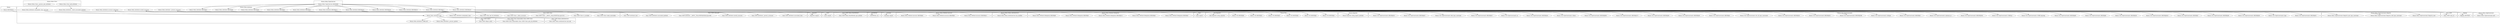 digraph {
graph [overlap=false]
subgraph cluster_warnings {
	label="warnings";
	"warnings::import";
}
subgraph cluster_Moose_Exporter {
	label="Moose::Exporter";
	"Moose::Exporter::setup_import_methods";
}
subgraph cluster_Class_MOP_Mixin_HasMethods {
	label="Class::MOP::Mixin::HasMethods";
	"Class::MOP::Mixin::HasMethods::get_method";
}
subgraph cluster_Moose_Util_TypeConstraints {
	label="Moose::Util::TypeConstraints";
	"Moose::Util::TypeConstraints::BEGIN@39";
	"Moose::Util::TypeConstraints::BEGIN@38";
	"Moose::Util::TypeConstraints::BEGIN@7";
	"Moose::Util::TypeConstraints::BEGIN@619";
	"Moose::Util::TypeConstraints::BEGIN@28";
	"Moose::Util::TypeConstraints::BEGIN@6";
	"Moose::Util::TypeConstraints::BEGIN@65";
	"Moose::Util::TypeConstraints::CORE:regcomp";
	"Moose::Util::TypeConstraints::CORE:qr";
	"Moose::Util::TypeConstraints::BEGIN@592";
	"Moose::Util::TypeConstraints::optimize_as";
	"Moose::Util::TypeConstraints::BEGIN@5";
	"Moose::Util::TypeConstraints::subtype";
	"Moose::Util::TypeConstraints::BEGIN@598";
	"Moose::Util::TypeConstraints::BEGIN@35";
	"Moose::Util::TypeConstraints::BEGIN@33";
	"Moose::Util::TypeConstraints::list_all_type_constraints";
	"Moose::Util::TypeConstraints::BEGIN@4";
	"Moose::Util::TypeConstraints::BEGIN@30";
	"Moose::Util::TypeConstraints::BEGIN@36";
	"Moose::Util::TypeConstraints::BEGIN@572";
	"Moose::Util::TypeConstraints::BEGIN@603";
	"Moose::Util::TypeConstraints::where";
	"Moose::Util::TypeConstraints::BEGIN@34";
	"Moose::Util::TypeConstraints::as";
	"Moose::Util::TypeConstraints::BEGIN@37";
	"Moose::Util::TypeConstraints::find_type_constraint";
	"Moose::Util::TypeConstraints::BEGIN@32";
	"Moose::Util::TypeConstraints::BEGIN@29";
	"Moose::Util::TypeConstraints::BEGIN@31";
	"Moose::Util::TypeConstraints::type";
}
subgraph cluster_Moose {
	label="Moose";
	"Moose::BEGIN@20";
}
subgraph cluster_Moose_Meta_TypeConstraint_Registry {
	label="Moose::Meta::TypeConstraint::Registry";
	"Moose::Meta::TypeConstraint::Registry::new";
	"Moose::Meta::TypeConstraint::Registry::add_type_constraint";
	"Moose::Meta::TypeConstraint::Registry::get_type_constraint";
}
subgraph cluster_Moose_Meta_Mixin_AttributeCore {
	label="Moose::Meta::Mixin::AttributeCore";
	"Moose::Meta::Mixin::AttributeCore::has_handles";
}
subgraph cluster_UNIVERSAL {
	label="UNIVERSAL";
	"UNIVERSAL::isa";
}
subgraph cluster_Moose_Meta_Class {
	label="Moose::Meta::Class";
	"Moose::Meta::Class::_process_new_attribute";
	"Moose::Meta::Class::add_attribute";
}
subgraph cluster_Sub_Exporter {
	label="Sub::Exporter";
	"Sub::Exporter::setup_exporter";
}
subgraph cluster_Class_MOP_Object {
	label="Class::MOP::Object";
	"Class::MOP::Object::meta";
}
subgraph cluster_base {
	label="base";
	"base::import";
}
subgraph cluster_strict {
	label="strict";
	"strict::import";
}
subgraph cluster_Moose_Util {
	label="Moose::Util";
	"Moose::Util::BEGIN@7";
	"Moose::Util::BEGIN@3";
	"Moose::Util::BEGIN@9";
	"Moose::Util::BEGIN@4";
	"Moose::Util::BEGIN@6";
	"Moose::Util::BEGIN@8";
}
subgraph cluster_Class_MOP_Class {
	label="Class::MOP::Class";
	"Class::MOP::Class::is_mutable";
	"Class::MOP::Class::get_all_attributes";
	"Class::MOP::Class::__ANON__[Class/MOP/Class.pm:515]";
	"Class::MOP::Class::make_immutable";
	"Class::MOP::Class::_inline_accessors";
}
subgraph cluster_Class_MOP {
	label="Class::MOP";
	"Class::MOP::class_of";
}
subgraph cluster_Regexp {
	label="Regexp";
	"Regexp::DESTROY";
}
subgraph cluster_Exporter {
	label="Exporter";
	"Exporter::import";
}
subgraph cluster_Class_MOP_Class_Immutable_Class_MOP_Class {
	label="Class::MOP::Class::Immutable::Class::MOP::Class";
	"Class::MOP::Class::Immutable::Class::MOP::Class::get_all_attributes";
}
subgraph cluster_Class_MOP_Attribute {
	label="Class::MOP::Attribute";
	"Class::MOP::Attribute::_process_accessors";
	"Class::MOP::Attribute::__ANON__[Class/MOP/Attribute.pm:340]";
	"Class::MOP::Attribute::install_accessors";
	"Class::MOP::Attribute::new";
	"Class::MOP::Attribute::associated_methods";
	"Class::MOP::Attribute::associated_class";
}
subgraph cluster_Class_MOP_Mixin_AttributeCore {
	label="Class::MOP::Mixin::AttributeCore";
	"Class::MOP::Mixin::AttributeCore::init_arg";
}
subgraph cluster_Moose_Meta_Attribute {
	label="Moose::Meta::Attribute";
	"Moose::Meta::Attribute::BEGIN@7";
	"Moose::Meta::Attribute::_process_options";
	"Moose::Meta::Attribute::BEGIN@4";
	"Moose::Meta::Attribute::new";
	"Moose::Meta::Attribute::_process_accessors";
	"Moose::Meta::Attribute::BEGIN@9";
	"Moose::Meta::Attribute::CORE:sort";
	"Moose::Meta::Attribute::BEGIN@5";
	"Moose::Meta::Attribute::BEGIN@15";
	"Moose::Meta::Attribute::BEGIN@8";
	"Moose::Meta::Attribute::install_accessors";
	"Moose::Meta::Attribute::BEGIN@16";
	"Moose::Meta::Attribute::BEGIN@20";
	"Moose::Meta::Attribute::interpolate_class";
	"Moose::Meta::Attribute::accessor_metaclass";
	"Moose::Meta::Attribute::BEGIN@10";
	"Moose::Meta::Attribute::interpolate_class_and_new";
	"Moose::Meta::Attribute::BEGIN@17";
	"Moose::Meta::Attribute::_check_associated_methods";
	"Moose::Meta::Attribute::BEGIN@18";
}
subgraph cluster_Moose_Meta_Method_Accessor {
	label="Moose::Meta::Method::Accessor";
	"Moose::Meta::Method::Accessor::BEGIN@11";
	"Moose::Meta::Method::Accessor::BEGIN@4";
	"Moose::Meta::Method::Accessor::BEGIN@5";
}
subgraph cluster_Moose_Meta_TypeConstraint {
	label="Moose::Meta::TypeConstraint";
	"Moose::Meta::TypeConstraint::new";
}
subgraph cluster_Moose_Meta_Method_Delegation {
	label="Moose::Meta::Method::Delegation";
	"Moose::Meta::Method::Delegation::BEGIN@8";
	"Moose::Meta::Method::Delegation::BEGIN@7";
	"Moose::Meta::Method::Delegation::BEGIN@4";
	"Moose::Meta::Method::Delegation::BEGIN@14";
	"Moose::Meta::Method::Delegation::BEGIN@5";
}
subgraph cluster_Moose_Meta_TypeCoercion {
	label="Moose::Meta::TypeCoercion";
	"Moose::Meta::TypeCoercion::BEGIN@8";
}
"Moose::Meta::Attribute::BEGIN@18" -> "Moose::Util::TypeConstraints::BEGIN@619";
"Moose::Meta::TypeCoercion::BEGIN@8" -> "Moose::Meta::Attribute::BEGIN@9";
"Moose::Meta::Attribute::BEGIN@16" -> "Moose::Meta::Method::Delegation::BEGIN@4";
"Moose::Meta::TypeCoercion::BEGIN@8" -> "Moose::Meta::Attribute::BEGIN@20";
"Moose::Meta::Attribute::interpolate_class_and_new" -> "Moose::Meta::Attribute::interpolate_class";
"Moose::Meta::Attribute::BEGIN@17" -> "Moose::Util::BEGIN@7";
"Moose::Meta::Attribute::BEGIN@16" -> "Moose::Meta::Method::Delegation::BEGIN@8";
"Moose::Meta::Attribute::BEGIN@18" -> "Moose::Util::TypeConstraints::BEGIN@36";
"Moose::Meta::TypeCoercion::BEGIN@8" -> "Moose::Meta::Attribute::BEGIN@10";
"Moose::Meta::Attribute::BEGIN@9" -> "Exporter::import";
"Moose::Meta::Attribute::BEGIN@7" -> "Exporter::import";
"Moose::Meta::Attribute::BEGIN@8" -> "Exporter::import";
"Moose::Meta::Attribute::BEGIN@18" -> "Moose::Util::TypeConstraints::where";
"Moose::Meta::Attribute::BEGIN@18" -> "Moose::Meta::TypeConstraint::Registry::new";
"Moose::Meta::Class::add_attribute" -> "Moose::Meta::Attribute::_check_associated_methods";
"Moose::Meta::Attribute::BEGIN@17" -> "Moose::Util::BEGIN@3";
"Moose::Meta::Attribute::BEGIN@18" -> "Moose::Util::TypeConstraints::find_type_constraint";
"Moose::Meta::Attribute::new" -> "Class::MOP::Mixin::AttributeCore::init_arg";
"Moose::Meta::Attribute::BEGIN@15" -> "Moose::Meta::Method::Accessor::BEGIN@11";
"Moose::Meta::TypeCoercion::BEGIN@8" -> "Moose::Meta::Attribute::BEGIN@7";
"Moose::Meta::Attribute::BEGIN@18" -> "Moose::Util::TypeConstraints::BEGIN@38";
"Class::MOP::Attribute::install_accessors" -> "Moose::Meta::Attribute::_process_accessors";
"Moose::Meta::Attribute::BEGIN@18" -> "Class::MOP::Class::is_mutable";
"Moose::Meta::Attribute::BEGIN@18" -> "Moose::Util::TypeConstraints::CORE:qr";
"Moose::Meta::Attribute::BEGIN@18" -> "Moose::Util::TypeConstraints::BEGIN@592";
"Moose::Meta::Attribute::BEGIN@18" -> "Moose::Util::TypeConstraints::BEGIN@5";
"Class::MOP::Attribute::__ANON__[Class/MOP/Attribute.pm:340]" -> "Moose::Meta::Attribute::accessor_metaclass";
"Moose::Meta::Attribute::BEGIN@17" -> "Moose::Util::BEGIN@9";
"Moose::Meta::Attribute::BEGIN@15" -> "Moose::Meta::Method::Accessor::BEGIN@5";
"Moose::Meta::Class::_process_new_attribute" -> "Moose::Meta::Attribute::interpolate_class_and_new";
"Moose::Meta::Attribute::_process_accessors" -> "Class::MOP::Mixin::HasMethods::get_method";
"Moose::Meta::Attribute::_process_accessors" -> "Class::MOP::Attribute::_process_accessors";
"Moose::Meta::Attribute::BEGIN@18" -> "Moose::Util::TypeConstraints::BEGIN@39";
"Moose::Meta::TypeCoercion::BEGIN@8" -> "Moose::Meta::Attribute::BEGIN@15";
"Moose::Meta::Attribute::new" -> "Class::MOP::Class::get_all_attributes";
"Moose::Meta::Attribute::BEGIN@18" -> "Moose::Meta::TypeConstraint::new";
"Moose::Meta::Attribute::BEGIN@18" -> "Moose::Util::TypeConstraints::BEGIN@572";
"Moose::Meta::Attribute::BEGIN@18" -> "Moose::Util::TypeConstraints::as";
"Moose::Meta::Attribute::new" -> "Class::MOP::Object::meta";
"Moose::Meta::TypeCoercion::BEGIN@8" -> "Moose::Meta::Attribute::BEGIN@5";
"Moose::Meta::Attribute::BEGIN@18" -> "Moose::Util::TypeConstraints::BEGIN@65";
"Moose::Meta::TypeCoercion::BEGIN@8" -> "Moose::Meta::Attribute::BEGIN@8";
"Moose::Meta::Attribute::BEGIN@18" -> "Moose::Util::TypeConstraints::CORE:regcomp";
"Moose::Meta::Attribute::BEGIN@18" -> "Moose::Util::TypeConstraints::BEGIN@33";
"Moose::Meta::TypeCoercion::BEGIN@8" -> "Moose::Meta::Attribute::BEGIN@17";
"Moose::Meta::Attribute::new" -> "Class::MOP::Class::Immutable::Class::MOP::Class::get_all_attributes";
"Moose::Meta::Attribute::BEGIN@18" -> "Moose::Util::TypeConstraints::BEGIN@37";
"Moose::Meta::Attribute::new" -> "Moose::Meta::Attribute::_process_options";
"Moose::Meta::Attribute::BEGIN@18" -> "Class::MOP::Class::make_immutable";
"Moose::Meta::Attribute::BEGIN@17" -> "Moose::Util::BEGIN@6";
"Moose::Meta::Attribute::BEGIN@16" -> "Moose::Meta::Method::Delegation::BEGIN@5";
"Moose::Meta::Attribute::BEGIN@18" -> "Class::MOP::class_of";
"Moose::Meta::Attribute::BEGIN@18" -> "Moose::Util::TypeConstraints::BEGIN@6";
"Moose::Meta::Attribute::BEGIN@18" -> "Moose::Exporter::setup_import_methods";
"Moose::Meta::Attribute::BEGIN@17" -> "Moose::Util::BEGIN@8";
"Moose::Meta::Attribute::BEGIN@18" -> "Moose::Util::TypeConstraints::BEGIN@598";
"Moose::Meta::Attribute::BEGIN@18" -> "Moose::Util::TypeConstraints::subtype";
"Moose::Meta::Attribute::BEGIN@18" -> "Moose::Util::TypeConstraints::BEGIN@35";
"Moose::Meta::Attribute::BEGIN@18" -> "Moose::Util::TypeConstraints::BEGIN@4";
"Moose::Meta::Attribute::BEGIN@18" -> "Moose::Util::TypeConstraints::list_all_type_constraints";
"Moose::Meta::Attribute::BEGIN@18" -> "Moose::Util::TypeConstraints::BEGIN@30";
"Moose::Meta::Attribute::BEGIN@18" -> "Moose::Meta::TypeConstraint::Registry::add_type_constraint";
"Moose::Meta::Attribute::BEGIN@17" -> "Sub::Exporter::setup_exporter";
"Moose::Meta::Attribute::BEGIN@18" -> "Moose::Util::TypeConstraints::type";
"Moose::Meta::Attribute::BEGIN@16" -> "Moose::Meta::Method::Delegation::BEGIN@7";
"Moose::BEGIN@20" -> "Moose::Meta::Attribute::new";
"Moose::Meta::Attribute::interpolate_class_and_new" -> "Moose::Meta::Attribute::new";
"Moose::Meta::Attribute::BEGIN@20" -> "base::import";
"Moose::Meta::Attribute::_process_accessors" -> "UNIVERSAL::isa";
"Moose::Meta::Attribute::BEGIN@18" -> "Moose::Util::TypeConstraints::optimize_as";
"Moose::Meta::Attribute::_process_accessors" -> "Class::MOP::Attribute::associated_class";
"Moose::Meta::Attribute::BEGIN@5" -> "warnings::import";
"Moose::Meta::Attribute::BEGIN@18" -> "Regexp::DESTROY";
"Moose::Meta::Attribute::BEGIN@18" -> "Moose::Meta::TypeConstraint::Registry::get_type_constraint";
"Moose::Meta::Attribute::BEGIN@15" -> "Moose::Meta::Method::Accessor::BEGIN@4";
"Moose::Meta::Attribute::BEGIN@18" -> "Moose::Util::TypeConstraints::BEGIN@29";
"Moose::Meta::Attribute::BEGIN@18" -> "Moose::Util::TypeConstraints::BEGIN@31";
"Moose::Meta::TypeCoercion::BEGIN@8" -> "Moose::Meta::Attribute::BEGIN@4";
"Moose::Meta::Attribute::BEGIN@18" -> "Moose::Util::TypeConstraints::BEGIN@28";
"Moose::Meta::Attribute::new" -> "Class::MOP::Attribute::new";
"Moose::Meta::TypeCoercion::BEGIN@8" -> "Moose::Meta::Attribute::BEGIN@16";
"Moose::Meta::Attribute::install_accessors" -> "Class::MOP::Attribute::install_accessors";
"Moose::Meta::Attribute::BEGIN@16" -> "Moose::Meta::Method::Delegation::BEGIN@14";
"Moose::Meta::Attribute::BEGIN@18" -> "Moose::Util::TypeConstraints::BEGIN@32";
"Moose::Meta::Attribute::BEGIN@18" -> "Moose::Util::TypeConstraints::BEGIN@7";
"Moose::Meta::Attribute::_check_associated_methods" -> "Class::MOP::Attribute::associated_methods";
"Moose::Meta::Attribute::new" -> "Moose::Meta::Attribute::CORE:sort";
"Class::MOP::Class::__ANON__[Class/MOP/Class.pm:515]" -> "Moose::Meta::Attribute::install_accessors";
"Class::MOP::Class::_inline_accessors" -> "Moose::Meta::Attribute::install_accessors";
"Moose::Meta::Attribute::install_accessors" -> "Moose::Meta::Mixin::AttributeCore::has_handles";
"Moose::Meta::Attribute::BEGIN@18" -> "Moose::Util::TypeConstraints::BEGIN@603";
"Moose::Meta::Attribute::BEGIN@18" -> "Moose::Util::TypeConstraints::BEGIN@34";
"Moose::Meta::TypeCoercion::BEGIN@8" -> "Moose::Meta::Attribute::BEGIN@18";
"Moose::Meta::Attribute::BEGIN@4" -> "strict::import";
"Moose::Meta::Attribute::BEGIN@17" -> "Moose::Util::BEGIN@4";
}

